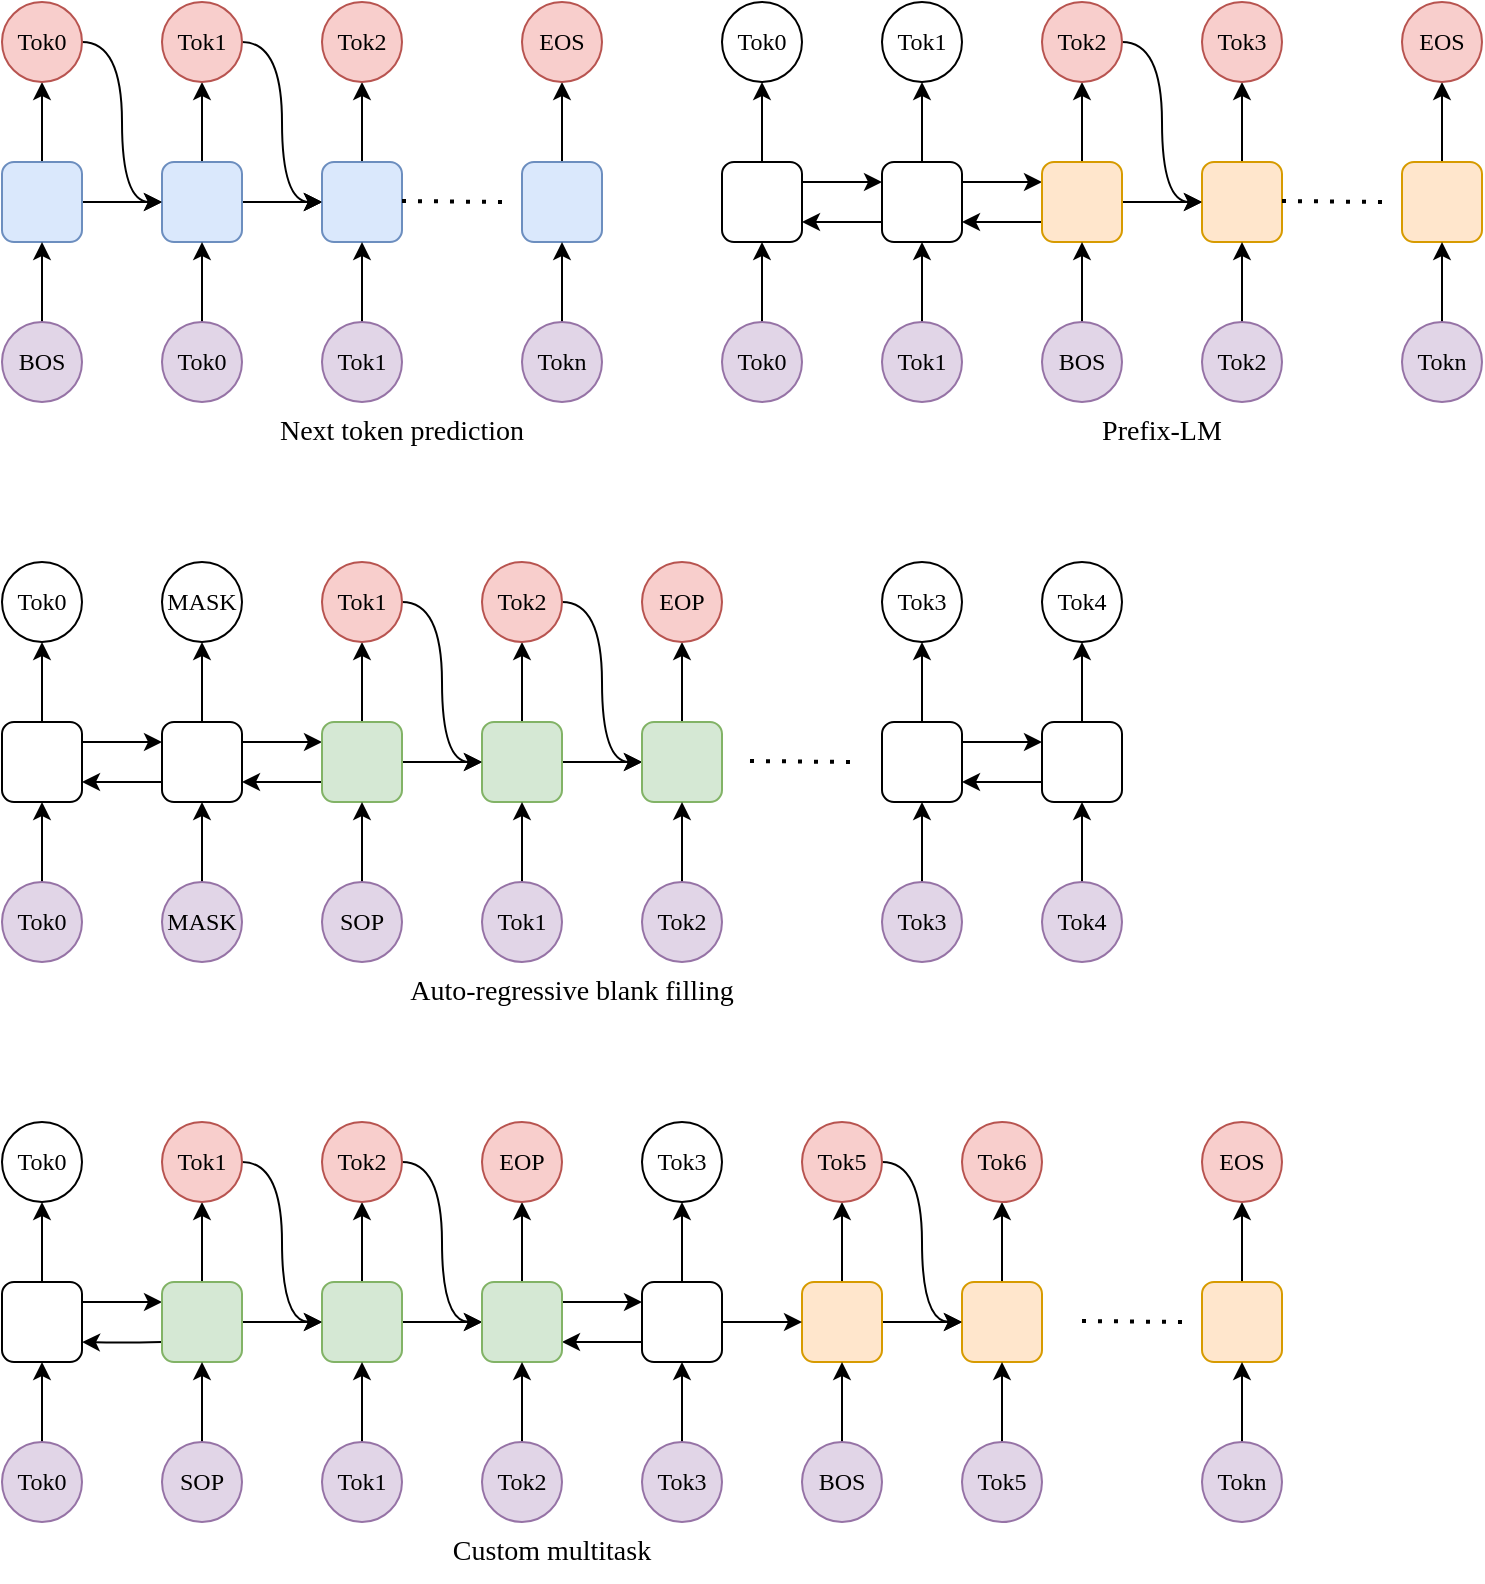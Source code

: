 <mxfile version="21.6.6" type="github">
  <diagram name="第 1 页" id="FpagdW_Q9j-P5M2OHQ3g">
    <mxGraphModel dx="1562" dy="885" grid="1" gridSize="10" guides="1" tooltips="1" connect="1" arrows="1" fold="1" page="1" pageScale="1" pageWidth="827" pageHeight="805" math="0" shadow="0">
      <root>
        <mxCell id="0" />
        <mxCell id="1" parent="0" />
        <mxCell id="QXv2AWhjhRIxDeLdODB5-21" value="" style="edgeStyle=orthogonalEdgeStyle;rounded=0;orthogonalLoop=1;jettySize=auto;html=1;" edge="1" parent="1" source="QXv2AWhjhRIxDeLdODB5-1" target="QXv2AWhjhRIxDeLdODB5-12">
          <mxGeometry relative="1" as="geometry" />
        </mxCell>
        <mxCell id="QXv2AWhjhRIxDeLdODB5-31" value="" style="edgeStyle=orthogonalEdgeStyle;rounded=0;orthogonalLoop=1;jettySize=auto;html=1;" edge="1" parent="1" source="QXv2AWhjhRIxDeLdODB5-1" target="QXv2AWhjhRIxDeLdODB5-2">
          <mxGeometry relative="1" as="geometry" />
        </mxCell>
        <mxCell id="QXv2AWhjhRIxDeLdODB5-1" value="" style="rounded=1;whiteSpace=wrap;html=1;fillColor=#dae8fc;strokeColor=#6c8ebf;" vertex="1" parent="1">
          <mxGeometry x="40" y="80" width="40" height="40" as="geometry" />
        </mxCell>
        <mxCell id="QXv2AWhjhRIxDeLdODB5-22" value="" style="edgeStyle=orthogonalEdgeStyle;rounded=0;orthogonalLoop=1;jettySize=auto;html=1;" edge="1" parent="1" source="QXv2AWhjhRIxDeLdODB5-2" target="QXv2AWhjhRIxDeLdODB5-13">
          <mxGeometry relative="1" as="geometry" />
        </mxCell>
        <mxCell id="QXv2AWhjhRIxDeLdODB5-32" value="" style="edgeStyle=orthogonalEdgeStyle;rounded=0;orthogonalLoop=1;jettySize=auto;html=1;" edge="1" parent="1" source="QXv2AWhjhRIxDeLdODB5-2" target="QXv2AWhjhRIxDeLdODB5-3">
          <mxGeometry relative="1" as="geometry" />
        </mxCell>
        <mxCell id="QXv2AWhjhRIxDeLdODB5-45" value="" style="edgeStyle=orthogonalEdgeStyle;curved=1;rounded=0;orthogonalLoop=1;jettySize=auto;html=1;" edge="1" parent="1" source="QXv2AWhjhRIxDeLdODB5-2" target="QXv2AWhjhRIxDeLdODB5-3">
          <mxGeometry relative="1" as="geometry" />
        </mxCell>
        <mxCell id="QXv2AWhjhRIxDeLdODB5-2" value="" style="rounded=1;whiteSpace=wrap;html=1;fillColor=#dae8fc;strokeColor=#6c8ebf;" vertex="1" parent="1">
          <mxGeometry x="120" y="80" width="40" height="40" as="geometry" />
        </mxCell>
        <mxCell id="QXv2AWhjhRIxDeLdODB5-25" value="" style="edgeStyle=orthogonalEdgeStyle;rounded=0;orthogonalLoop=1;jettySize=auto;html=1;" edge="1" parent="1" source="QXv2AWhjhRIxDeLdODB5-3" target="QXv2AWhjhRIxDeLdODB5-14">
          <mxGeometry relative="1" as="geometry" />
        </mxCell>
        <mxCell id="QXv2AWhjhRIxDeLdODB5-3" value="" style="rounded=1;whiteSpace=wrap;html=1;fillColor=#dae8fc;strokeColor=#6c8ebf;" vertex="1" parent="1">
          <mxGeometry x="200" y="80" width="40" height="40" as="geometry" />
        </mxCell>
        <mxCell id="QXv2AWhjhRIxDeLdODB5-30" value="" style="edgeStyle=orthogonalEdgeStyle;rounded=0;orthogonalLoop=1;jettySize=auto;html=1;" edge="1" parent="1" source="QXv2AWhjhRIxDeLdODB5-5" target="QXv2AWhjhRIxDeLdODB5-16">
          <mxGeometry relative="1" as="geometry" />
        </mxCell>
        <mxCell id="QXv2AWhjhRIxDeLdODB5-5" value="" style="rounded=1;whiteSpace=wrap;html=1;fillColor=#dae8fc;strokeColor=#6c8ebf;" vertex="1" parent="1">
          <mxGeometry x="300" y="80" width="40" height="40" as="geometry" />
        </mxCell>
        <mxCell id="QXv2AWhjhRIxDeLdODB5-20" style="edgeStyle=orthogonalEdgeStyle;rounded=0;orthogonalLoop=1;jettySize=auto;html=1;exitX=0.5;exitY=0;exitDx=0;exitDy=0;entryX=0.5;entryY=1;entryDx=0;entryDy=0;" edge="1" parent="1" source="QXv2AWhjhRIxDeLdODB5-7" target="QXv2AWhjhRIxDeLdODB5-1">
          <mxGeometry relative="1" as="geometry" />
        </mxCell>
        <mxCell id="QXv2AWhjhRIxDeLdODB5-7" value="&lt;font face=&quot;Times New Roman&quot;&gt;BOS&lt;/font&gt;" style="ellipse;whiteSpace=wrap;html=1;aspect=fixed;fillColor=#e1d5e7;strokeColor=#9673a6;" vertex="1" parent="1">
          <mxGeometry x="40" y="160" width="40" height="40" as="geometry" />
        </mxCell>
        <mxCell id="QXv2AWhjhRIxDeLdODB5-23" value="" style="edgeStyle=orthogonalEdgeStyle;rounded=0;orthogonalLoop=1;jettySize=auto;html=1;" edge="1" parent="1" source="QXv2AWhjhRIxDeLdODB5-8" target="QXv2AWhjhRIxDeLdODB5-2">
          <mxGeometry relative="1" as="geometry" />
        </mxCell>
        <mxCell id="QXv2AWhjhRIxDeLdODB5-8" value="&lt;font face=&quot;Times New Roman&quot;&gt;Tok0&lt;/font&gt;" style="ellipse;whiteSpace=wrap;html=1;aspect=fixed;fillColor=#e1d5e7;strokeColor=#9673a6;" vertex="1" parent="1">
          <mxGeometry x="120" y="160" width="40" height="40" as="geometry" />
        </mxCell>
        <mxCell id="QXv2AWhjhRIxDeLdODB5-26" value="" style="edgeStyle=orthogonalEdgeStyle;rounded=0;orthogonalLoop=1;jettySize=auto;html=1;" edge="1" parent="1" source="QXv2AWhjhRIxDeLdODB5-9" target="QXv2AWhjhRIxDeLdODB5-3">
          <mxGeometry relative="1" as="geometry" />
        </mxCell>
        <mxCell id="QXv2AWhjhRIxDeLdODB5-9" value="&lt;font face=&quot;Times New Roman&quot;&gt;Tok1&lt;/font&gt;" style="ellipse;whiteSpace=wrap;html=1;aspect=fixed;fillColor=#e1d5e7;strokeColor=#9673a6;" vertex="1" parent="1">
          <mxGeometry x="200" y="160" width="40" height="40" as="geometry" />
        </mxCell>
        <mxCell id="QXv2AWhjhRIxDeLdODB5-29" value="" style="edgeStyle=orthogonalEdgeStyle;rounded=0;orthogonalLoop=1;jettySize=auto;html=1;" edge="1" parent="1" source="QXv2AWhjhRIxDeLdODB5-11" target="QXv2AWhjhRIxDeLdODB5-5">
          <mxGeometry relative="1" as="geometry" />
        </mxCell>
        <mxCell id="QXv2AWhjhRIxDeLdODB5-11" value="&lt;font face=&quot;Times New Roman&quot;&gt;Tokn&lt;/font&gt;" style="ellipse;whiteSpace=wrap;html=1;aspect=fixed;fillColor=#e1d5e7;strokeColor=#9673a6;" vertex="1" parent="1">
          <mxGeometry x="300" y="160" width="40" height="40" as="geometry" />
        </mxCell>
        <mxCell id="QXv2AWhjhRIxDeLdODB5-39" style="edgeStyle=orthogonalEdgeStyle;curved=1;rounded=0;orthogonalLoop=1;jettySize=auto;html=1;exitX=1;exitY=0.5;exitDx=0;exitDy=0;entryX=0;entryY=0.5;entryDx=0;entryDy=0;" edge="1" parent="1" source="QXv2AWhjhRIxDeLdODB5-12" target="QXv2AWhjhRIxDeLdODB5-2">
          <mxGeometry relative="1" as="geometry" />
        </mxCell>
        <mxCell id="QXv2AWhjhRIxDeLdODB5-12" value="&lt;font face=&quot;Times New Roman&quot;&gt;Tok0&lt;/font&gt;" style="ellipse;whiteSpace=wrap;html=1;aspect=fixed;fillColor=#f8cecc;strokeColor=#b85450;" vertex="1" parent="1">
          <mxGeometry x="40" width="40" height="40" as="geometry" />
        </mxCell>
        <mxCell id="QXv2AWhjhRIxDeLdODB5-41" style="edgeStyle=orthogonalEdgeStyle;curved=1;rounded=0;orthogonalLoop=1;jettySize=auto;html=1;exitX=1;exitY=0.5;exitDx=0;exitDy=0;entryX=0;entryY=0.5;entryDx=0;entryDy=0;" edge="1" parent="1" source="QXv2AWhjhRIxDeLdODB5-13" target="QXv2AWhjhRIxDeLdODB5-3">
          <mxGeometry relative="1" as="geometry" />
        </mxCell>
        <mxCell id="QXv2AWhjhRIxDeLdODB5-13" value="&lt;font face=&quot;Times New Roman&quot;&gt;Tok1&lt;/font&gt;" style="ellipse;whiteSpace=wrap;html=1;aspect=fixed;fillColor=#f8cecc;strokeColor=#b85450;" vertex="1" parent="1">
          <mxGeometry x="120" width="40" height="40" as="geometry" />
        </mxCell>
        <mxCell id="QXv2AWhjhRIxDeLdODB5-14" value="&lt;font face=&quot;Times New Roman&quot;&gt;Tok2&lt;/font&gt;" style="ellipse;whiteSpace=wrap;html=1;aspect=fixed;fillColor=#f8cecc;strokeColor=#b85450;" vertex="1" parent="1">
          <mxGeometry x="200" width="40" height="40" as="geometry" />
        </mxCell>
        <mxCell id="QXv2AWhjhRIxDeLdODB5-16" value="&lt;font face=&quot;Times New Roman&quot;&gt;EOS&lt;/font&gt;" style="ellipse;whiteSpace=wrap;html=1;aspect=fixed;fillColor=#f8cecc;strokeColor=#b85450;" vertex="1" parent="1">
          <mxGeometry x="300" width="40" height="40" as="geometry" />
        </mxCell>
        <mxCell id="QXv2AWhjhRIxDeLdODB5-19" value="" style="endArrow=none;dashed=1;html=1;dashPattern=1 3;strokeWidth=2;rounded=0;" edge="1" parent="1">
          <mxGeometry width="50" height="50" relative="1" as="geometry">
            <mxPoint x="240" y="99.5" as="sourcePoint" />
            <mxPoint x="290" y="100" as="targetPoint" />
          </mxGeometry>
        </mxCell>
        <mxCell id="QXv2AWhjhRIxDeLdODB5-44" value="&lt;font face=&quot;Times New Roman&quot; style=&quot;font-size: 14px;&quot;&gt;Next token prediction&lt;/font&gt;" style="text;html=1;strokeColor=none;fillColor=none;align=center;verticalAlign=middle;whiteSpace=wrap;rounded=0;" vertex="1" parent="1">
          <mxGeometry x="140" y="200" width="200" height="30" as="geometry" />
        </mxCell>
        <mxCell id="QXv2AWhjhRIxDeLdODB5-46" value="" style="edgeStyle=orthogonalEdgeStyle;rounded=0;orthogonalLoop=1;jettySize=auto;html=1;" edge="1" parent="1" source="QXv2AWhjhRIxDeLdODB5-48" target="QXv2AWhjhRIxDeLdODB5-71">
          <mxGeometry relative="1" as="geometry" />
        </mxCell>
        <mxCell id="QXv2AWhjhRIxDeLdODB5-79" style="edgeStyle=orthogonalEdgeStyle;curved=1;rounded=0;orthogonalLoop=1;jettySize=auto;html=1;exitX=1;exitY=0.25;exitDx=0;exitDy=0;entryX=0;entryY=0.25;entryDx=0;entryDy=0;" edge="1" parent="1" source="QXv2AWhjhRIxDeLdODB5-48" target="QXv2AWhjhRIxDeLdODB5-52">
          <mxGeometry relative="1" as="geometry" />
        </mxCell>
        <mxCell id="QXv2AWhjhRIxDeLdODB5-48" value="" style="rounded=1;whiteSpace=wrap;html=1;" vertex="1" parent="1">
          <mxGeometry x="400" y="80" width="40" height="40" as="geometry" />
        </mxCell>
        <mxCell id="QXv2AWhjhRIxDeLdODB5-49" value="" style="edgeStyle=orthogonalEdgeStyle;rounded=0;orthogonalLoop=1;jettySize=auto;html=1;" edge="1" parent="1" source="QXv2AWhjhRIxDeLdODB5-52" target="QXv2AWhjhRIxDeLdODB5-73">
          <mxGeometry relative="1" as="geometry" />
        </mxCell>
        <mxCell id="QXv2AWhjhRIxDeLdODB5-80" style="edgeStyle=orthogonalEdgeStyle;curved=1;rounded=0;orthogonalLoop=1;jettySize=auto;html=1;exitX=0;exitY=0.75;exitDx=0;exitDy=0;entryX=1;entryY=0.75;entryDx=0;entryDy=0;" edge="1" parent="1" source="QXv2AWhjhRIxDeLdODB5-52" target="QXv2AWhjhRIxDeLdODB5-48">
          <mxGeometry relative="1" as="geometry" />
        </mxCell>
        <mxCell id="QXv2AWhjhRIxDeLdODB5-81" style="edgeStyle=orthogonalEdgeStyle;curved=1;rounded=0;orthogonalLoop=1;jettySize=auto;html=1;exitX=1;exitY=0.25;exitDx=0;exitDy=0;entryX=0;entryY=0.25;entryDx=0;entryDy=0;" edge="1" parent="1" source="QXv2AWhjhRIxDeLdODB5-52" target="QXv2AWhjhRIxDeLdODB5-55">
          <mxGeometry relative="1" as="geometry" />
        </mxCell>
        <mxCell id="QXv2AWhjhRIxDeLdODB5-52" value="" style="rounded=1;whiteSpace=wrap;html=1;" vertex="1" parent="1">
          <mxGeometry x="480" y="80" width="40" height="40" as="geometry" />
        </mxCell>
        <mxCell id="QXv2AWhjhRIxDeLdODB5-53" value="" style="edgeStyle=orthogonalEdgeStyle;rounded=0;orthogonalLoop=1;jettySize=auto;html=1;" edge="1" parent="1" source="QXv2AWhjhRIxDeLdODB5-55" target="QXv2AWhjhRIxDeLdODB5-75">
          <mxGeometry relative="1" as="geometry" />
        </mxCell>
        <mxCell id="QXv2AWhjhRIxDeLdODB5-54" value="" style="edgeStyle=orthogonalEdgeStyle;rounded=0;orthogonalLoop=1;jettySize=auto;html=1;" edge="1" parent="1" source="QXv2AWhjhRIxDeLdODB5-55" target="QXv2AWhjhRIxDeLdODB5-57">
          <mxGeometry relative="1" as="geometry" />
        </mxCell>
        <mxCell id="QXv2AWhjhRIxDeLdODB5-82" style="edgeStyle=orthogonalEdgeStyle;curved=1;rounded=0;orthogonalLoop=1;jettySize=auto;html=1;exitX=0;exitY=0.75;exitDx=0;exitDy=0;entryX=1;entryY=0.75;entryDx=0;entryDy=0;" edge="1" parent="1" source="QXv2AWhjhRIxDeLdODB5-55" target="QXv2AWhjhRIxDeLdODB5-52">
          <mxGeometry relative="1" as="geometry" />
        </mxCell>
        <mxCell id="QXv2AWhjhRIxDeLdODB5-55" value="" style="rounded=1;whiteSpace=wrap;html=1;fillColor=#ffe6cc;strokeColor=#d79b00;" vertex="1" parent="1">
          <mxGeometry x="560" y="80" width="40" height="40" as="geometry" />
        </mxCell>
        <mxCell id="QXv2AWhjhRIxDeLdODB5-56" value="" style="edgeStyle=orthogonalEdgeStyle;rounded=0;orthogonalLoop=1;jettySize=auto;html=1;" edge="1" parent="1" source="QXv2AWhjhRIxDeLdODB5-57" target="QXv2AWhjhRIxDeLdODB5-76">
          <mxGeometry relative="1" as="geometry" />
        </mxCell>
        <mxCell id="QXv2AWhjhRIxDeLdODB5-57" value="" style="rounded=1;whiteSpace=wrap;html=1;fillColor=#ffe6cc;strokeColor=#d79b00;" vertex="1" parent="1">
          <mxGeometry x="640" y="80" width="40" height="40" as="geometry" />
        </mxCell>
        <mxCell id="QXv2AWhjhRIxDeLdODB5-58" value="" style="edgeStyle=orthogonalEdgeStyle;rounded=0;orthogonalLoop=1;jettySize=auto;html=1;" edge="1" parent="1" source="QXv2AWhjhRIxDeLdODB5-59" target="QXv2AWhjhRIxDeLdODB5-77">
          <mxGeometry relative="1" as="geometry" />
        </mxCell>
        <mxCell id="QXv2AWhjhRIxDeLdODB5-59" value="" style="rounded=1;whiteSpace=wrap;html=1;fillColor=#ffe6cc;strokeColor=#d79b00;" vertex="1" parent="1">
          <mxGeometry x="740" y="80" width="40" height="40" as="geometry" />
        </mxCell>
        <mxCell id="QXv2AWhjhRIxDeLdODB5-60" style="edgeStyle=orthogonalEdgeStyle;rounded=0;orthogonalLoop=1;jettySize=auto;html=1;exitX=0.5;exitY=0;exitDx=0;exitDy=0;entryX=0.5;entryY=1;entryDx=0;entryDy=0;" edge="1" parent="1" source="QXv2AWhjhRIxDeLdODB5-61" target="QXv2AWhjhRIxDeLdODB5-48">
          <mxGeometry relative="1" as="geometry" />
        </mxCell>
        <mxCell id="QXv2AWhjhRIxDeLdODB5-61" value="&lt;font face=&quot;Times New Roman&quot;&gt;Tok0&lt;/font&gt;" style="ellipse;whiteSpace=wrap;html=1;aspect=fixed;fillColor=#e1d5e7;strokeColor=#9673a6;" vertex="1" parent="1">
          <mxGeometry x="400" y="160" width="40" height="40" as="geometry" />
        </mxCell>
        <mxCell id="QXv2AWhjhRIxDeLdODB5-62" value="" style="edgeStyle=orthogonalEdgeStyle;rounded=0;orthogonalLoop=1;jettySize=auto;html=1;" edge="1" parent="1" source="QXv2AWhjhRIxDeLdODB5-63" target="QXv2AWhjhRIxDeLdODB5-52">
          <mxGeometry relative="1" as="geometry" />
        </mxCell>
        <mxCell id="QXv2AWhjhRIxDeLdODB5-63" value="&lt;font face=&quot;Times New Roman&quot;&gt;Tok1&lt;/font&gt;" style="ellipse;whiteSpace=wrap;html=1;aspect=fixed;fillColor=#e1d5e7;strokeColor=#9673a6;" vertex="1" parent="1">
          <mxGeometry x="480" y="160" width="40" height="40" as="geometry" />
        </mxCell>
        <mxCell id="QXv2AWhjhRIxDeLdODB5-64" value="" style="edgeStyle=orthogonalEdgeStyle;rounded=0;orthogonalLoop=1;jettySize=auto;html=1;" edge="1" parent="1" source="QXv2AWhjhRIxDeLdODB5-65" target="QXv2AWhjhRIxDeLdODB5-55">
          <mxGeometry relative="1" as="geometry" />
        </mxCell>
        <mxCell id="QXv2AWhjhRIxDeLdODB5-65" value="&lt;font face=&quot;Times New Roman&quot;&gt;BOS&lt;/font&gt;" style="ellipse;whiteSpace=wrap;html=1;aspect=fixed;fillColor=#e1d5e7;strokeColor=#9673a6;" vertex="1" parent="1">
          <mxGeometry x="560" y="160" width="40" height="40" as="geometry" />
        </mxCell>
        <mxCell id="QXv2AWhjhRIxDeLdODB5-66" value="" style="edgeStyle=orthogonalEdgeStyle;rounded=0;orthogonalLoop=1;jettySize=auto;html=1;" edge="1" parent="1" source="QXv2AWhjhRIxDeLdODB5-67" target="QXv2AWhjhRIxDeLdODB5-57">
          <mxGeometry relative="1" as="geometry" />
        </mxCell>
        <mxCell id="QXv2AWhjhRIxDeLdODB5-67" value="&lt;font face=&quot;Times New Roman&quot;&gt;Tok2&lt;/font&gt;" style="ellipse;whiteSpace=wrap;html=1;aspect=fixed;fillColor=#e1d5e7;strokeColor=#9673a6;" vertex="1" parent="1">
          <mxGeometry x="640" y="160" width="40" height="40" as="geometry" />
        </mxCell>
        <mxCell id="QXv2AWhjhRIxDeLdODB5-68" value="" style="edgeStyle=orthogonalEdgeStyle;rounded=0;orthogonalLoop=1;jettySize=auto;html=1;" edge="1" parent="1" source="QXv2AWhjhRIxDeLdODB5-69" target="QXv2AWhjhRIxDeLdODB5-59">
          <mxGeometry relative="1" as="geometry" />
        </mxCell>
        <mxCell id="QXv2AWhjhRIxDeLdODB5-69" value="&lt;font face=&quot;Times New Roman&quot;&gt;Tokn&lt;/font&gt;" style="ellipse;whiteSpace=wrap;html=1;aspect=fixed;fillColor=#e1d5e7;strokeColor=#9673a6;" vertex="1" parent="1">
          <mxGeometry x="740" y="160" width="40" height="40" as="geometry" />
        </mxCell>
        <mxCell id="QXv2AWhjhRIxDeLdODB5-71" value="&lt;font face=&quot;Times New Roman&quot;&gt;Tok0&lt;/font&gt;" style="ellipse;whiteSpace=wrap;html=1;aspect=fixed;" vertex="1" parent="1">
          <mxGeometry x="400" width="40" height="40" as="geometry" />
        </mxCell>
        <mxCell id="QXv2AWhjhRIxDeLdODB5-73" value="&lt;font face=&quot;Times New Roman&quot;&gt;Tok1&lt;/font&gt;" style="ellipse;whiteSpace=wrap;html=1;aspect=fixed;" vertex="1" parent="1">
          <mxGeometry x="480" width="40" height="40" as="geometry" />
        </mxCell>
        <mxCell id="QXv2AWhjhRIxDeLdODB5-74" style="edgeStyle=orthogonalEdgeStyle;curved=1;rounded=0;orthogonalLoop=1;jettySize=auto;html=1;exitX=1;exitY=0.5;exitDx=0;exitDy=0;entryX=0;entryY=0.5;entryDx=0;entryDy=0;" edge="1" parent="1" source="QXv2AWhjhRIxDeLdODB5-75" target="QXv2AWhjhRIxDeLdODB5-57">
          <mxGeometry relative="1" as="geometry" />
        </mxCell>
        <mxCell id="QXv2AWhjhRIxDeLdODB5-75" value="&lt;font face=&quot;Times New Roman&quot;&gt;Tok2&lt;/font&gt;" style="ellipse;whiteSpace=wrap;html=1;aspect=fixed;fillColor=#f8cecc;strokeColor=#b85450;" vertex="1" parent="1">
          <mxGeometry x="560" width="40" height="40" as="geometry" />
        </mxCell>
        <mxCell id="QXv2AWhjhRIxDeLdODB5-76" value="&lt;font face=&quot;Times New Roman&quot;&gt;Tok3&lt;/font&gt;" style="ellipse;whiteSpace=wrap;html=1;aspect=fixed;fillColor=#f8cecc;strokeColor=#b85450;" vertex="1" parent="1">
          <mxGeometry x="640" width="40" height="40" as="geometry" />
        </mxCell>
        <mxCell id="QXv2AWhjhRIxDeLdODB5-77" value="&lt;font face=&quot;Times New Roman&quot;&gt;EOS&lt;/font&gt;" style="ellipse;whiteSpace=wrap;html=1;aspect=fixed;fillColor=#f8cecc;strokeColor=#b85450;" vertex="1" parent="1">
          <mxGeometry x="740" width="40" height="40" as="geometry" />
        </mxCell>
        <mxCell id="QXv2AWhjhRIxDeLdODB5-78" value="" style="endArrow=none;dashed=1;html=1;dashPattern=1 3;strokeWidth=2;rounded=0;" edge="1" parent="1">
          <mxGeometry width="50" height="50" relative="1" as="geometry">
            <mxPoint x="680" y="99.5" as="sourcePoint" />
            <mxPoint x="730" y="100" as="targetPoint" />
          </mxGeometry>
        </mxCell>
        <mxCell id="QXv2AWhjhRIxDeLdODB5-83" value="&lt;font face=&quot;Times New Roman&quot;&gt;&lt;span style=&quot;font-size: 14px;&quot;&gt;Prefix-LM&lt;/span&gt;&lt;/font&gt;" style="text;html=1;strokeColor=none;fillColor=none;align=center;verticalAlign=middle;whiteSpace=wrap;rounded=0;" vertex="1" parent="1">
          <mxGeometry x="560" y="200" width="120" height="30" as="geometry" />
        </mxCell>
        <mxCell id="QXv2AWhjhRIxDeLdODB5-84" value="" style="edgeStyle=orthogonalEdgeStyle;rounded=0;orthogonalLoop=1;jettySize=auto;html=1;" edge="1" parent="1" source="QXv2AWhjhRIxDeLdODB5-86" target="QXv2AWhjhRIxDeLdODB5-109">
          <mxGeometry relative="1" as="geometry" />
        </mxCell>
        <mxCell id="QXv2AWhjhRIxDeLdODB5-85" style="edgeStyle=orthogonalEdgeStyle;curved=1;rounded=0;orthogonalLoop=1;jettySize=auto;html=1;exitX=1;exitY=0.25;exitDx=0;exitDy=0;entryX=0;entryY=0.25;entryDx=0;entryDy=0;" edge="1" parent="1" source="QXv2AWhjhRIxDeLdODB5-86" target="QXv2AWhjhRIxDeLdODB5-90">
          <mxGeometry relative="1" as="geometry" />
        </mxCell>
        <mxCell id="QXv2AWhjhRIxDeLdODB5-86" value="" style="rounded=1;whiteSpace=wrap;html=1;" vertex="1" parent="1">
          <mxGeometry x="40" y="360" width="40" height="40" as="geometry" />
        </mxCell>
        <mxCell id="QXv2AWhjhRIxDeLdODB5-87" value="" style="edgeStyle=orthogonalEdgeStyle;rounded=0;orthogonalLoop=1;jettySize=auto;html=1;" edge="1" parent="1" source="QXv2AWhjhRIxDeLdODB5-90" target="QXv2AWhjhRIxDeLdODB5-110">
          <mxGeometry relative="1" as="geometry" />
        </mxCell>
        <mxCell id="QXv2AWhjhRIxDeLdODB5-88" style="edgeStyle=orthogonalEdgeStyle;curved=1;rounded=0;orthogonalLoop=1;jettySize=auto;html=1;exitX=0;exitY=0.75;exitDx=0;exitDy=0;entryX=1;entryY=0.75;entryDx=0;entryDy=0;" edge="1" parent="1" source="QXv2AWhjhRIxDeLdODB5-90" target="QXv2AWhjhRIxDeLdODB5-86">
          <mxGeometry relative="1" as="geometry" />
        </mxCell>
        <mxCell id="QXv2AWhjhRIxDeLdODB5-273" style="edgeStyle=orthogonalEdgeStyle;curved=1;rounded=0;orthogonalLoop=1;jettySize=auto;html=1;exitX=1;exitY=0.25;exitDx=0;exitDy=0;entryX=0;entryY=0.25;entryDx=0;entryDy=0;" edge="1" parent="1" source="QXv2AWhjhRIxDeLdODB5-90" target="QXv2AWhjhRIxDeLdODB5-160">
          <mxGeometry relative="1" as="geometry" />
        </mxCell>
        <mxCell id="QXv2AWhjhRIxDeLdODB5-90" value="" style="rounded=1;whiteSpace=wrap;html=1;" vertex="1" parent="1">
          <mxGeometry x="120" y="360" width="40" height="40" as="geometry" />
        </mxCell>
        <mxCell id="QXv2AWhjhRIxDeLdODB5-91" value="" style="edgeStyle=orthogonalEdgeStyle;rounded=0;orthogonalLoop=1;jettySize=auto;html=1;" edge="1" parent="1" source="QXv2AWhjhRIxDeLdODB5-94" target="QXv2AWhjhRIxDeLdODB5-112">
          <mxGeometry relative="1" as="geometry" />
        </mxCell>
        <mxCell id="QXv2AWhjhRIxDeLdODB5-276" style="edgeStyle=none;rounded=0;orthogonalLoop=1;jettySize=auto;html=1;exitX=1;exitY=0.25;exitDx=0;exitDy=0;entryX=0;entryY=0.25;entryDx=0;entryDy=0;" edge="1" parent="1" source="QXv2AWhjhRIxDeLdODB5-94" target="QXv2AWhjhRIxDeLdODB5-96">
          <mxGeometry relative="1" as="geometry" />
        </mxCell>
        <mxCell id="QXv2AWhjhRIxDeLdODB5-94" value="" style="rounded=1;whiteSpace=wrap;html=1;" vertex="1" parent="1">
          <mxGeometry x="480" y="360" width="40" height="40" as="geometry" />
        </mxCell>
        <mxCell id="QXv2AWhjhRIxDeLdODB5-95" value="" style="edgeStyle=orthogonalEdgeStyle;rounded=0;orthogonalLoop=1;jettySize=auto;html=1;" edge="1" parent="1" source="QXv2AWhjhRIxDeLdODB5-96" target="QXv2AWhjhRIxDeLdODB5-113">
          <mxGeometry relative="1" as="geometry" />
        </mxCell>
        <mxCell id="QXv2AWhjhRIxDeLdODB5-277" style="edgeStyle=none;rounded=0;orthogonalLoop=1;jettySize=auto;html=1;exitX=0;exitY=0.75;exitDx=0;exitDy=0;entryX=1;entryY=0.75;entryDx=0;entryDy=0;" edge="1" parent="1" source="QXv2AWhjhRIxDeLdODB5-96" target="QXv2AWhjhRIxDeLdODB5-94">
          <mxGeometry relative="1" as="geometry" />
        </mxCell>
        <mxCell id="QXv2AWhjhRIxDeLdODB5-96" value="" style="rounded=1;whiteSpace=wrap;html=1;" vertex="1" parent="1">
          <mxGeometry x="560" y="360" width="40" height="40" as="geometry" />
        </mxCell>
        <mxCell id="QXv2AWhjhRIxDeLdODB5-99" style="edgeStyle=orthogonalEdgeStyle;rounded=0;orthogonalLoop=1;jettySize=auto;html=1;exitX=0.5;exitY=0;exitDx=0;exitDy=0;entryX=0.5;entryY=1;entryDx=0;entryDy=0;" edge="1" parent="1" source="QXv2AWhjhRIxDeLdODB5-100" target="QXv2AWhjhRIxDeLdODB5-86">
          <mxGeometry relative="1" as="geometry" />
        </mxCell>
        <mxCell id="QXv2AWhjhRIxDeLdODB5-100" value="&lt;font face=&quot;Times New Roman&quot;&gt;Tok0&lt;/font&gt;" style="ellipse;whiteSpace=wrap;html=1;aspect=fixed;fillColor=#e1d5e7;strokeColor=#9673a6;" vertex="1" parent="1">
          <mxGeometry x="40" y="440" width="40" height="40" as="geometry" />
        </mxCell>
        <mxCell id="QXv2AWhjhRIxDeLdODB5-101" value="" style="edgeStyle=orthogonalEdgeStyle;rounded=0;orthogonalLoop=1;jettySize=auto;html=1;" edge="1" parent="1" source="QXv2AWhjhRIxDeLdODB5-102" target="QXv2AWhjhRIxDeLdODB5-90">
          <mxGeometry relative="1" as="geometry" />
        </mxCell>
        <mxCell id="QXv2AWhjhRIxDeLdODB5-102" value="&lt;font face=&quot;Times New Roman&quot;&gt;MASK&lt;/font&gt;" style="ellipse;whiteSpace=wrap;html=1;aspect=fixed;fillColor=#e1d5e7;strokeColor=#9673a6;" vertex="1" parent="1">
          <mxGeometry x="120" y="440" width="40" height="40" as="geometry" />
        </mxCell>
        <mxCell id="QXv2AWhjhRIxDeLdODB5-103" value="" style="edgeStyle=orthogonalEdgeStyle;rounded=0;orthogonalLoop=1;jettySize=auto;html=1;" edge="1" parent="1" source="QXv2AWhjhRIxDeLdODB5-104" target="QXv2AWhjhRIxDeLdODB5-94">
          <mxGeometry relative="1" as="geometry" />
        </mxCell>
        <mxCell id="QXv2AWhjhRIxDeLdODB5-104" value="&lt;font face=&quot;Times New Roman&quot;&gt;Tok3&lt;/font&gt;" style="ellipse;whiteSpace=wrap;html=1;aspect=fixed;fillColor=#e1d5e7;strokeColor=#9673a6;" vertex="1" parent="1">
          <mxGeometry x="480" y="440" width="40" height="40" as="geometry" />
        </mxCell>
        <mxCell id="QXv2AWhjhRIxDeLdODB5-105" value="" style="edgeStyle=orthogonalEdgeStyle;rounded=0;orthogonalLoop=1;jettySize=auto;html=1;" edge="1" parent="1" source="QXv2AWhjhRIxDeLdODB5-106" target="QXv2AWhjhRIxDeLdODB5-96">
          <mxGeometry relative="1" as="geometry" />
        </mxCell>
        <mxCell id="QXv2AWhjhRIxDeLdODB5-106" value="&lt;font face=&quot;Times New Roman&quot;&gt;Tok4&lt;/font&gt;" style="ellipse;whiteSpace=wrap;html=1;aspect=fixed;fillColor=#e1d5e7;strokeColor=#9673a6;" vertex="1" parent="1">
          <mxGeometry x="560" y="440" width="40" height="40" as="geometry" />
        </mxCell>
        <mxCell id="QXv2AWhjhRIxDeLdODB5-109" value="&lt;font face=&quot;Times New Roman&quot;&gt;Tok0&lt;/font&gt;" style="ellipse;whiteSpace=wrap;html=1;aspect=fixed;" vertex="1" parent="1">
          <mxGeometry x="40" y="280" width="40" height="40" as="geometry" />
        </mxCell>
        <mxCell id="QXv2AWhjhRIxDeLdODB5-110" value="&lt;font face=&quot;Times New Roman&quot;&gt;MASK&lt;/font&gt;" style="ellipse;whiteSpace=wrap;html=1;aspect=fixed;" vertex="1" parent="1">
          <mxGeometry x="120" y="280" width="40" height="40" as="geometry" />
        </mxCell>
        <mxCell id="QXv2AWhjhRIxDeLdODB5-112" value="&lt;font face=&quot;Times New Roman&quot;&gt;Tok3&lt;/font&gt;" style="ellipse;whiteSpace=wrap;html=1;aspect=fixed;" vertex="1" parent="1">
          <mxGeometry x="480" y="280" width="40" height="40" as="geometry" />
        </mxCell>
        <mxCell id="QXv2AWhjhRIxDeLdODB5-113" value="&lt;font face=&quot;Times New Roman&quot;&gt;Tok4&lt;/font&gt;" style="ellipse;whiteSpace=wrap;html=1;aspect=fixed;" vertex="1" parent="1">
          <mxGeometry x="560" y="280" width="40" height="40" as="geometry" />
        </mxCell>
        <mxCell id="QXv2AWhjhRIxDeLdODB5-116" value="&lt;font face=&quot;Times New Roman&quot;&gt;&lt;span style=&quot;font-size: 14px;&quot;&gt;Auto-regressive blank filling&lt;/span&gt;&lt;/font&gt;" style="text;html=1;strokeColor=none;fillColor=none;align=center;verticalAlign=middle;whiteSpace=wrap;rounded=0;" vertex="1" parent="1">
          <mxGeometry x="240" y="480" width="170" height="30" as="geometry" />
        </mxCell>
        <mxCell id="QXv2AWhjhRIxDeLdODB5-158" value="" style="edgeStyle=orthogonalEdgeStyle;rounded=0;orthogonalLoop=1;jettySize=auto;html=1;" edge="1" parent="1" source="QXv2AWhjhRIxDeLdODB5-160" target="QXv2AWhjhRIxDeLdODB5-172">
          <mxGeometry relative="1" as="geometry" />
        </mxCell>
        <mxCell id="QXv2AWhjhRIxDeLdODB5-159" value="" style="edgeStyle=orthogonalEdgeStyle;rounded=0;orthogonalLoop=1;jettySize=auto;html=1;" edge="1" parent="1" source="QXv2AWhjhRIxDeLdODB5-160" target="QXv2AWhjhRIxDeLdODB5-162">
          <mxGeometry relative="1" as="geometry" />
        </mxCell>
        <mxCell id="QXv2AWhjhRIxDeLdODB5-274" style="edgeStyle=orthogonalEdgeStyle;curved=1;rounded=0;orthogonalLoop=1;jettySize=auto;html=1;exitX=0;exitY=0.75;exitDx=0;exitDy=0;entryX=1;entryY=0.75;entryDx=0;entryDy=0;" edge="1" parent="1" source="QXv2AWhjhRIxDeLdODB5-160" target="QXv2AWhjhRIxDeLdODB5-90">
          <mxGeometry relative="1" as="geometry" />
        </mxCell>
        <mxCell id="QXv2AWhjhRIxDeLdODB5-160" value="" style="rounded=1;whiteSpace=wrap;html=1;fillColor=#d5e8d4;strokeColor=#82b366;" vertex="1" parent="1">
          <mxGeometry x="200" y="360" width="40" height="40" as="geometry" />
        </mxCell>
        <mxCell id="QXv2AWhjhRIxDeLdODB5-161" value="" style="edgeStyle=orthogonalEdgeStyle;rounded=0;orthogonalLoop=1;jettySize=auto;html=1;" edge="1" parent="1" source="QXv2AWhjhRIxDeLdODB5-162" target="QXv2AWhjhRIxDeLdODB5-173">
          <mxGeometry relative="1" as="geometry" />
        </mxCell>
        <mxCell id="QXv2AWhjhRIxDeLdODB5-196" style="edgeStyle=orthogonalEdgeStyle;curved=1;rounded=0;orthogonalLoop=1;jettySize=auto;html=1;" edge="1" parent="1" source="QXv2AWhjhRIxDeLdODB5-162" target="QXv2AWhjhRIxDeLdODB5-192">
          <mxGeometry relative="1" as="geometry">
            <mxPoint x="340" y="380" as="targetPoint" />
          </mxGeometry>
        </mxCell>
        <mxCell id="QXv2AWhjhRIxDeLdODB5-162" value="" style="rounded=1;whiteSpace=wrap;html=1;fillColor=#d5e8d4;strokeColor=#82b366;" vertex="1" parent="1">
          <mxGeometry x="280" y="360" width="40" height="40" as="geometry" />
        </mxCell>
        <mxCell id="QXv2AWhjhRIxDeLdODB5-165" value="" style="edgeStyle=orthogonalEdgeStyle;rounded=0;orthogonalLoop=1;jettySize=auto;html=1;" edge="1" parent="1" source="QXv2AWhjhRIxDeLdODB5-166" target="QXv2AWhjhRIxDeLdODB5-160">
          <mxGeometry relative="1" as="geometry" />
        </mxCell>
        <mxCell id="QXv2AWhjhRIxDeLdODB5-166" value="&lt;font face=&quot;Times New Roman&quot;&gt;SOP&lt;/font&gt;" style="ellipse;whiteSpace=wrap;html=1;aspect=fixed;fillColor=#e1d5e7;strokeColor=#9673a6;" vertex="1" parent="1">
          <mxGeometry x="200" y="440" width="40" height="40" as="geometry" />
        </mxCell>
        <mxCell id="QXv2AWhjhRIxDeLdODB5-167" value="" style="edgeStyle=orthogonalEdgeStyle;rounded=0;orthogonalLoop=1;jettySize=auto;html=1;" edge="1" parent="1" source="QXv2AWhjhRIxDeLdODB5-168" target="QXv2AWhjhRIxDeLdODB5-162">
          <mxGeometry relative="1" as="geometry" />
        </mxCell>
        <mxCell id="QXv2AWhjhRIxDeLdODB5-168" value="&lt;font face=&quot;Times New Roman&quot;&gt;Tok1&lt;/font&gt;" style="ellipse;whiteSpace=wrap;html=1;aspect=fixed;fillColor=#e1d5e7;strokeColor=#9673a6;" vertex="1" parent="1">
          <mxGeometry x="280" y="440" width="40" height="40" as="geometry" />
        </mxCell>
        <mxCell id="QXv2AWhjhRIxDeLdODB5-171" style="edgeStyle=orthogonalEdgeStyle;curved=1;rounded=0;orthogonalLoop=1;jettySize=auto;html=1;exitX=1;exitY=0.5;exitDx=0;exitDy=0;entryX=0;entryY=0.5;entryDx=0;entryDy=0;" edge="1" parent="1" source="QXv2AWhjhRIxDeLdODB5-172" target="QXv2AWhjhRIxDeLdODB5-162">
          <mxGeometry relative="1" as="geometry" />
        </mxCell>
        <mxCell id="QXv2AWhjhRIxDeLdODB5-172" value="&lt;font face=&quot;Times New Roman&quot;&gt;Tok1&lt;/font&gt;" style="ellipse;whiteSpace=wrap;html=1;aspect=fixed;fillColor=#f8cecc;strokeColor=#b85450;" vertex="1" parent="1">
          <mxGeometry x="200" y="280" width="40" height="40" as="geometry" />
        </mxCell>
        <mxCell id="QXv2AWhjhRIxDeLdODB5-197" style="edgeStyle=orthogonalEdgeStyle;curved=1;rounded=0;orthogonalLoop=1;jettySize=auto;html=1;exitX=1;exitY=0.5;exitDx=0;exitDy=0;entryX=0;entryY=0.5;entryDx=0;entryDy=0;" edge="1" parent="1" source="QXv2AWhjhRIxDeLdODB5-173" target="QXv2AWhjhRIxDeLdODB5-192">
          <mxGeometry relative="1" as="geometry" />
        </mxCell>
        <mxCell id="QXv2AWhjhRIxDeLdODB5-173" value="&lt;font face=&quot;Times New Roman&quot;&gt;Tok2&lt;/font&gt;" style="ellipse;whiteSpace=wrap;html=1;aspect=fixed;fillColor=#f8cecc;strokeColor=#b85450;" vertex="1" parent="1">
          <mxGeometry x="280" y="280" width="40" height="40" as="geometry" />
        </mxCell>
        <mxCell id="QXv2AWhjhRIxDeLdODB5-191" value="" style="edgeStyle=orthogonalEdgeStyle;rounded=0;orthogonalLoop=1;jettySize=auto;html=1;" edge="1" parent="1" source="QXv2AWhjhRIxDeLdODB5-192" target="QXv2AWhjhRIxDeLdODB5-195">
          <mxGeometry relative="1" as="geometry" />
        </mxCell>
        <mxCell id="QXv2AWhjhRIxDeLdODB5-192" value="" style="rounded=1;whiteSpace=wrap;html=1;fillColor=#d5e8d4;strokeColor=#82b366;" vertex="1" parent="1">
          <mxGeometry x="360" y="360" width="40" height="40" as="geometry" />
        </mxCell>
        <mxCell id="QXv2AWhjhRIxDeLdODB5-193" value="" style="edgeStyle=orthogonalEdgeStyle;rounded=0;orthogonalLoop=1;jettySize=auto;html=1;" edge="1" parent="1" source="QXv2AWhjhRIxDeLdODB5-194" target="QXv2AWhjhRIxDeLdODB5-192">
          <mxGeometry relative="1" as="geometry" />
        </mxCell>
        <mxCell id="QXv2AWhjhRIxDeLdODB5-194" value="&lt;font face=&quot;Times New Roman&quot;&gt;Tok2&lt;/font&gt;" style="ellipse;whiteSpace=wrap;html=1;aspect=fixed;fillColor=#e1d5e7;strokeColor=#9673a6;" vertex="1" parent="1">
          <mxGeometry x="360" y="440" width="40" height="40" as="geometry" />
        </mxCell>
        <mxCell id="QXv2AWhjhRIxDeLdODB5-195" value="&lt;font face=&quot;Times New Roman&quot;&gt;EOP&lt;/font&gt;" style="ellipse;whiteSpace=wrap;html=1;aspect=fixed;fillColor=#f8cecc;strokeColor=#b85450;" vertex="1" parent="1">
          <mxGeometry x="360" y="280" width="40" height="40" as="geometry" />
        </mxCell>
        <mxCell id="QXv2AWhjhRIxDeLdODB5-244" value="" style="edgeStyle=orthogonalEdgeStyle;rounded=0;orthogonalLoop=1;jettySize=auto;html=1;" edge="1" parent="1" source="QXv2AWhjhRIxDeLdODB5-246" target="QXv2AWhjhRIxDeLdODB5-258">
          <mxGeometry relative="1" as="geometry" />
        </mxCell>
        <mxCell id="QXv2AWhjhRIxDeLdODB5-245" value="" style="edgeStyle=orthogonalEdgeStyle;rounded=0;orthogonalLoop=1;jettySize=auto;html=1;" edge="1" parent="1" source="QXv2AWhjhRIxDeLdODB5-246" target="QXv2AWhjhRIxDeLdODB5-248">
          <mxGeometry relative="1" as="geometry" />
        </mxCell>
        <mxCell id="QXv2AWhjhRIxDeLdODB5-246" value="" style="rounded=1;whiteSpace=wrap;html=1;fillColor=#ffe6cc;strokeColor=#d79b00;" vertex="1" parent="1">
          <mxGeometry x="440" y="640" width="40" height="40" as="geometry" />
        </mxCell>
        <mxCell id="QXv2AWhjhRIxDeLdODB5-247" value="" style="edgeStyle=orthogonalEdgeStyle;rounded=0;orthogonalLoop=1;jettySize=auto;html=1;" edge="1" parent="1" source="QXv2AWhjhRIxDeLdODB5-248" target="QXv2AWhjhRIxDeLdODB5-259">
          <mxGeometry relative="1" as="geometry" />
        </mxCell>
        <mxCell id="QXv2AWhjhRIxDeLdODB5-248" value="" style="rounded=1;whiteSpace=wrap;html=1;fillColor=#ffe6cc;strokeColor=#d79b00;" vertex="1" parent="1">
          <mxGeometry x="520" y="640" width="40" height="40" as="geometry" />
        </mxCell>
        <mxCell id="QXv2AWhjhRIxDeLdODB5-249" value="" style="edgeStyle=orthogonalEdgeStyle;rounded=0;orthogonalLoop=1;jettySize=auto;html=1;" edge="1" parent="1" source="QXv2AWhjhRIxDeLdODB5-250" target="QXv2AWhjhRIxDeLdODB5-260">
          <mxGeometry relative="1" as="geometry" />
        </mxCell>
        <mxCell id="QXv2AWhjhRIxDeLdODB5-250" value="" style="rounded=1;whiteSpace=wrap;html=1;fillColor=#ffe6cc;strokeColor=#d79b00;" vertex="1" parent="1">
          <mxGeometry x="640" y="640" width="40" height="40" as="geometry" />
        </mxCell>
        <mxCell id="QXv2AWhjhRIxDeLdODB5-251" value="" style="edgeStyle=orthogonalEdgeStyle;rounded=0;orthogonalLoop=1;jettySize=auto;html=1;" edge="1" parent="1" source="QXv2AWhjhRIxDeLdODB5-252" target="QXv2AWhjhRIxDeLdODB5-246">
          <mxGeometry relative="1" as="geometry" />
        </mxCell>
        <mxCell id="QXv2AWhjhRIxDeLdODB5-252" value="&lt;font face=&quot;Times New Roman&quot;&gt;BOS&lt;/font&gt;" style="ellipse;whiteSpace=wrap;html=1;aspect=fixed;fillColor=#e1d5e7;strokeColor=#9673a6;" vertex="1" parent="1">
          <mxGeometry x="440" y="720" width="40" height="40" as="geometry" />
        </mxCell>
        <mxCell id="QXv2AWhjhRIxDeLdODB5-253" value="" style="edgeStyle=orthogonalEdgeStyle;rounded=0;orthogonalLoop=1;jettySize=auto;html=1;" edge="1" parent="1" source="QXv2AWhjhRIxDeLdODB5-254" target="QXv2AWhjhRIxDeLdODB5-248">
          <mxGeometry relative="1" as="geometry" />
        </mxCell>
        <mxCell id="QXv2AWhjhRIxDeLdODB5-254" value="&lt;font face=&quot;Times New Roman&quot;&gt;Tok5&lt;/font&gt;" style="ellipse;whiteSpace=wrap;html=1;aspect=fixed;fillColor=#e1d5e7;strokeColor=#9673a6;" vertex="1" parent="1">
          <mxGeometry x="520" y="720" width="40" height="40" as="geometry" />
        </mxCell>
        <mxCell id="QXv2AWhjhRIxDeLdODB5-255" value="" style="edgeStyle=orthogonalEdgeStyle;rounded=0;orthogonalLoop=1;jettySize=auto;html=1;" edge="1" parent="1" source="QXv2AWhjhRIxDeLdODB5-256" target="QXv2AWhjhRIxDeLdODB5-250">
          <mxGeometry relative="1" as="geometry" />
        </mxCell>
        <mxCell id="QXv2AWhjhRIxDeLdODB5-256" value="&lt;font face=&quot;Times New Roman&quot;&gt;Tokn&lt;/font&gt;" style="ellipse;whiteSpace=wrap;html=1;aspect=fixed;fillColor=#e1d5e7;strokeColor=#9673a6;" vertex="1" parent="1">
          <mxGeometry x="640" y="720" width="40" height="40" as="geometry" />
        </mxCell>
        <mxCell id="QXv2AWhjhRIxDeLdODB5-257" style="edgeStyle=orthogonalEdgeStyle;curved=1;rounded=0;orthogonalLoop=1;jettySize=auto;html=1;exitX=1;exitY=0.5;exitDx=0;exitDy=0;entryX=0;entryY=0.5;entryDx=0;entryDy=0;" edge="1" parent="1" source="QXv2AWhjhRIxDeLdODB5-258" target="QXv2AWhjhRIxDeLdODB5-248">
          <mxGeometry relative="1" as="geometry" />
        </mxCell>
        <mxCell id="QXv2AWhjhRIxDeLdODB5-258" value="&lt;font face=&quot;Times New Roman&quot;&gt;Tok5&lt;/font&gt;" style="ellipse;whiteSpace=wrap;html=1;aspect=fixed;fillColor=#f8cecc;strokeColor=#b85450;" vertex="1" parent="1">
          <mxGeometry x="440" y="560" width="40" height="40" as="geometry" />
        </mxCell>
        <mxCell id="QXv2AWhjhRIxDeLdODB5-259" value="&lt;font face=&quot;Times New Roman&quot;&gt;Tok6&lt;/font&gt;" style="ellipse;whiteSpace=wrap;html=1;aspect=fixed;fillColor=#f8cecc;strokeColor=#b85450;" vertex="1" parent="1">
          <mxGeometry x="520" y="560" width="40" height="40" as="geometry" />
        </mxCell>
        <mxCell id="QXv2AWhjhRIxDeLdODB5-260" value="&lt;font face=&quot;Times New Roman&quot;&gt;EOS&lt;/font&gt;" style="ellipse;whiteSpace=wrap;html=1;aspect=fixed;fillColor=#f8cecc;strokeColor=#b85450;" vertex="1" parent="1">
          <mxGeometry x="640" y="560" width="40" height="40" as="geometry" />
        </mxCell>
        <mxCell id="QXv2AWhjhRIxDeLdODB5-261" value="" style="endArrow=none;dashed=1;html=1;dashPattern=1 3;strokeWidth=2;rounded=0;" edge="1" parent="1">
          <mxGeometry width="50" height="50" relative="1" as="geometry">
            <mxPoint x="580" y="659.5" as="sourcePoint" />
            <mxPoint x="630" y="660" as="targetPoint" />
          </mxGeometry>
        </mxCell>
        <mxCell id="QXv2AWhjhRIxDeLdODB5-275" value="" style="endArrow=none;dashed=1;html=1;dashPattern=1 3;strokeWidth=2;rounded=0;" edge="1" parent="1">
          <mxGeometry width="50" height="50" relative="1" as="geometry">
            <mxPoint x="414" y="379.5" as="sourcePoint" />
            <mxPoint x="464" y="380" as="targetPoint" />
          </mxGeometry>
        </mxCell>
        <mxCell id="QXv2AWhjhRIxDeLdODB5-279" value="" style="edgeStyle=orthogonalEdgeStyle;rounded=0;orthogonalLoop=1;jettySize=auto;html=1;" edge="1" parent="1" source="QXv2AWhjhRIxDeLdODB5-281" target="QXv2AWhjhRIxDeLdODB5-300">
          <mxGeometry relative="1" as="geometry" />
        </mxCell>
        <mxCell id="QXv2AWhjhRIxDeLdODB5-280" style="edgeStyle=orthogonalEdgeStyle;curved=1;rounded=0;orthogonalLoop=1;jettySize=auto;html=1;exitX=1;exitY=0.25;exitDx=0;exitDy=0;entryX=0;entryY=0.25;entryDx=0;entryDy=0;" edge="1" parent="1" source="QXv2AWhjhRIxDeLdODB5-281">
          <mxGeometry relative="1" as="geometry">
            <mxPoint x="120" y="650" as="targetPoint" />
          </mxGeometry>
        </mxCell>
        <mxCell id="QXv2AWhjhRIxDeLdODB5-281" value="" style="rounded=1;whiteSpace=wrap;html=1;" vertex="1" parent="1">
          <mxGeometry x="40" y="640" width="40" height="40" as="geometry" />
        </mxCell>
        <mxCell id="QXv2AWhjhRIxDeLdODB5-283" style="edgeStyle=orthogonalEdgeStyle;curved=1;rounded=0;orthogonalLoop=1;jettySize=auto;html=1;exitX=0;exitY=0.75;exitDx=0;exitDy=0;entryX=1;entryY=0.75;entryDx=0;entryDy=0;" edge="1" parent="1" target="QXv2AWhjhRIxDeLdODB5-281">
          <mxGeometry relative="1" as="geometry">
            <mxPoint x="120" y="670" as="sourcePoint" />
          </mxGeometry>
        </mxCell>
        <mxCell id="QXv2AWhjhRIxDeLdODB5-286" value="" style="edgeStyle=orthogonalEdgeStyle;rounded=0;orthogonalLoop=1;jettySize=auto;html=1;" edge="1" parent="1" source="QXv2AWhjhRIxDeLdODB5-288" target="QXv2AWhjhRIxDeLdODB5-302">
          <mxGeometry relative="1" as="geometry" />
        </mxCell>
        <mxCell id="QXv2AWhjhRIxDeLdODB5-330" style="edgeStyle=none;rounded=0;orthogonalLoop=1;jettySize=auto;html=1;exitX=0;exitY=0.75;exitDx=0;exitDy=0;entryX=1;entryY=0.75;entryDx=0;entryDy=0;" edge="1" parent="1" source="QXv2AWhjhRIxDeLdODB5-288" target="QXv2AWhjhRIxDeLdODB5-321">
          <mxGeometry relative="1" as="geometry" />
        </mxCell>
        <mxCell id="QXv2AWhjhRIxDeLdODB5-331" value="" style="edgeStyle=none;rounded=0;orthogonalLoop=1;jettySize=auto;html=1;" edge="1" parent="1" source="QXv2AWhjhRIxDeLdODB5-288" target="QXv2AWhjhRIxDeLdODB5-246">
          <mxGeometry relative="1" as="geometry" />
        </mxCell>
        <mxCell id="QXv2AWhjhRIxDeLdODB5-288" value="" style="rounded=1;whiteSpace=wrap;html=1;" vertex="1" parent="1">
          <mxGeometry x="360" y="640" width="40" height="40" as="geometry" />
        </mxCell>
        <mxCell id="QXv2AWhjhRIxDeLdODB5-292" style="edgeStyle=orthogonalEdgeStyle;rounded=0;orthogonalLoop=1;jettySize=auto;html=1;exitX=0.5;exitY=0;exitDx=0;exitDy=0;entryX=0.5;entryY=1;entryDx=0;entryDy=0;" edge="1" parent="1" source="QXv2AWhjhRIxDeLdODB5-293" target="QXv2AWhjhRIxDeLdODB5-281">
          <mxGeometry relative="1" as="geometry" />
        </mxCell>
        <mxCell id="QXv2AWhjhRIxDeLdODB5-293" value="&lt;font face=&quot;Times New Roman&quot;&gt;Tok0&lt;/font&gt;" style="ellipse;whiteSpace=wrap;html=1;aspect=fixed;fillColor=#e1d5e7;strokeColor=#9673a6;" vertex="1" parent="1">
          <mxGeometry x="40" y="720" width="40" height="40" as="geometry" />
        </mxCell>
        <mxCell id="QXv2AWhjhRIxDeLdODB5-296" value="" style="edgeStyle=orthogonalEdgeStyle;rounded=0;orthogonalLoop=1;jettySize=auto;html=1;" edge="1" parent="1" source="QXv2AWhjhRIxDeLdODB5-297" target="QXv2AWhjhRIxDeLdODB5-288">
          <mxGeometry relative="1" as="geometry" />
        </mxCell>
        <mxCell id="QXv2AWhjhRIxDeLdODB5-297" value="&lt;font face=&quot;Times New Roman&quot;&gt;Tok3&lt;/font&gt;" style="ellipse;whiteSpace=wrap;html=1;aspect=fixed;fillColor=#e1d5e7;strokeColor=#9673a6;" vertex="1" parent="1">
          <mxGeometry x="360" y="720" width="40" height="40" as="geometry" />
        </mxCell>
        <mxCell id="QXv2AWhjhRIxDeLdODB5-300" value="&lt;font face=&quot;Times New Roman&quot;&gt;Tok0&lt;/font&gt;" style="ellipse;whiteSpace=wrap;html=1;aspect=fixed;" vertex="1" parent="1">
          <mxGeometry x="40" y="560" width="40" height="40" as="geometry" />
        </mxCell>
        <mxCell id="QXv2AWhjhRIxDeLdODB5-302" value="&lt;font face=&quot;Times New Roman&quot;&gt;Tok3&lt;/font&gt;" style="ellipse;whiteSpace=wrap;html=1;aspect=fixed;" vertex="1" parent="1">
          <mxGeometry x="360" y="560" width="40" height="40" as="geometry" />
        </mxCell>
        <mxCell id="QXv2AWhjhRIxDeLdODB5-304" value="&lt;font face=&quot;Times New Roman&quot;&gt;&lt;span style=&quot;font-size: 14px;&quot;&gt;Custom multitask&lt;/span&gt;&lt;/font&gt;" style="text;html=1;strokeColor=none;fillColor=none;align=center;verticalAlign=middle;whiteSpace=wrap;rounded=0;" vertex="1" parent="1">
          <mxGeometry x="230" y="760" width="170" height="30" as="geometry" />
        </mxCell>
        <mxCell id="QXv2AWhjhRIxDeLdODB5-305" value="" style="edgeStyle=orthogonalEdgeStyle;rounded=0;orthogonalLoop=1;jettySize=auto;html=1;" edge="1" parent="1" source="QXv2AWhjhRIxDeLdODB5-308" target="QXv2AWhjhRIxDeLdODB5-317">
          <mxGeometry relative="1" as="geometry" />
        </mxCell>
        <mxCell id="QXv2AWhjhRIxDeLdODB5-306" value="" style="edgeStyle=orthogonalEdgeStyle;rounded=0;orthogonalLoop=1;jettySize=auto;html=1;" edge="1" parent="1" source="QXv2AWhjhRIxDeLdODB5-308" target="QXv2AWhjhRIxDeLdODB5-311">
          <mxGeometry relative="1" as="geometry" />
        </mxCell>
        <mxCell id="QXv2AWhjhRIxDeLdODB5-308" value="" style="rounded=1;whiteSpace=wrap;html=1;fillColor=#d5e8d4;strokeColor=#82b366;" vertex="1" parent="1">
          <mxGeometry x="120" y="640" width="40" height="40" as="geometry" />
        </mxCell>
        <mxCell id="QXv2AWhjhRIxDeLdODB5-309" value="" style="edgeStyle=orthogonalEdgeStyle;rounded=0;orthogonalLoop=1;jettySize=auto;html=1;" edge="1" parent="1" source="QXv2AWhjhRIxDeLdODB5-311" target="QXv2AWhjhRIxDeLdODB5-319">
          <mxGeometry relative="1" as="geometry" />
        </mxCell>
        <mxCell id="QXv2AWhjhRIxDeLdODB5-310" style="edgeStyle=orthogonalEdgeStyle;curved=1;rounded=0;orthogonalLoop=1;jettySize=auto;html=1;" edge="1" parent="1" source="QXv2AWhjhRIxDeLdODB5-311" target="QXv2AWhjhRIxDeLdODB5-321">
          <mxGeometry relative="1" as="geometry">
            <mxPoint x="260" y="660" as="targetPoint" />
          </mxGeometry>
        </mxCell>
        <mxCell id="QXv2AWhjhRIxDeLdODB5-311" value="" style="rounded=1;whiteSpace=wrap;html=1;fillColor=#d5e8d4;strokeColor=#82b366;" vertex="1" parent="1">
          <mxGeometry x="200" y="640" width="40" height="40" as="geometry" />
        </mxCell>
        <mxCell id="QXv2AWhjhRIxDeLdODB5-312" value="" style="edgeStyle=orthogonalEdgeStyle;rounded=0;orthogonalLoop=1;jettySize=auto;html=1;" edge="1" parent="1" source="QXv2AWhjhRIxDeLdODB5-313" target="QXv2AWhjhRIxDeLdODB5-308">
          <mxGeometry relative="1" as="geometry" />
        </mxCell>
        <mxCell id="QXv2AWhjhRIxDeLdODB5-313" value="&lt;font face=&quot;Times New Roman&quot;&gt;SOP&lt;/font&gt;" style="ellipse;whiteSpace=wrap;html=1;aspect=fixed;fillColor=#e1d5e7;strokeColor=#9673a6;" vertex="1" parent="1">
          <mxGeometry x="120" y="720" width="40" height="40" as="geometry" />
        </mxCell>
        <mxCell id="QXv2AWhjhRIxDeLdODB5-314" value="" style="edgeStyle=orthogonalEdgeStyle;rounded=0;orthogonalLoop=1;jettySize=auto;html=1;" edge="1" parent="1" source="QXv2AWhjhRIxDeLdODB5-315" target="QXv2AWhjhRIxDeLdODB5-311">
          <mxGeometry relative="1" as="geometry" />
        </mxCell>
        <mxCell id="QXv2AWhjhRIxDeLdODB5-315" value="&lt;font face=&quot;Times New Roman&quot;&gt;Tok1&lt;/font&gt;" style="ellipse;whiteSpace=wrap;html=1;aspect=fixed;fillColor=#e1d5e7;strokeColor=#9673a6;" vertex="1" parent="1">
          <mxGeometry x="200" y="720" width="40" height="40" as="geometry" />
        </mxCell>
        <mxCell id="QXv2AWhjhRIxDeLdODB5-316" style="edgeStyle=orthogonalEdgeStyle;curved=1;rounded=0;orthogonalLoop=1;jettySize=auto;html=1;exitX=1;exitY=0.5;exitDx=0;exitDy=0;entryX=0;entryY=0.5;entryDx=0;entryDy=0;" edge="1" parent="1" source="QXv2AWhjhRIxDeLdODB5-317" target="QXv2AWhjhRIxDeLdODB5-311">
          <mxGeometry relative="1" as="geometry" />
        </mxCell>
        <mxCell id="QXv2AWhjhRIxDeLdODB5-317" value="&lt;font face=&quot;Times New Roman&quot;&gt;Tok1&lt;/font&gt;" style="ellipse;whiteSpace=wrap;html=1;aspect=fixed;fillColor=#f8cecc;strokeColor=#b85450;" vertex="1" parent="1">
          <mxGeometry x="120" y="560" width="40" height="40" as="geometry" />
        </mxCell>
        <mxCell id="QXv2AWhjhRIxDeLdODB5-318" style="edgeStyle=orthogonalEdgeStyle;curved=1;rounded=0;orthogonalLoop=1;jettySize=auto;html=1;exitX=1;exitY=0.5;exitDx=0;exitDy=0;entryX=0;entryY=0.5;entryDx=0;entryDy=0;" edge="1" parent="1" source="QXv2AWhjhRIxDeLdODB5-319" target="QXv2AWhjhRIxDeLdODB5-321">
          <mxGeometry relative="1" as="geometry" />
        </mxCell>
        <mxCell id="QXv2AWhjhRIxDeLdODB5-319" value="&lt;font face=&quot;Times New Roman&quot;&gt;Tok2&lt;/font&gt;" style="ellipse;whiteSpace=wrap;html=1;aspect=fixed;fillColor=#f8cecc;strokeColor=#b85450;" vertex="1" parent="1">
          <mxGeometry x="200" y="560" width="40" height="40" as="geometry" />
        </mxCell>
        <mxCell id="QXv2AWhjhRIxDeLdODB5-320" value="" style="edgeStyle=orthogonalEdgeStyle;rounded=0;orthogonalLoop=1;jettySize=auto;html=1;" edge="1" parent="1" source="QXv2AWhjhRIxDeLdODB5-321" target="QXv2AWhjhRIxDeLdODB5-324">
          <mxGeometry relative="1" as="geometry" />
        </mxCell>
        <mxCell id="QXv2AWhjhRIxDeLdODB5-329" style="edgeStyle=none;rounded=0;orthogonalLoop=1;jettySize=auto;html=1;exitX=1;exitY=0.25;exitDx=0;exitDy=0;entryX=0;entryY=0.25;entryDx=0;entryDy=0;" edge="1" parent="1" source="QXv2AWhjhRIxDeLdODB5-321" target="QXv2AWhjhRIxDeLdODB5-288">
          <mxGeometry relative="1" as="geometry" />
        </mxCell>
        <mxCell id="QXv2AWhjhRIxDeLdODB5-321" value="" style="rounded=1;whiteSpace=wrap;html=1;fillColor=#d5e8d4;strokeColor=#82b366;" vertex="1" parent="1">
          <mxGeometry x="280" y="640" width="40" height="40" as="geometry" />
        </mxCell>
        <mxCell id="QXv2AWhjhRIxDeLdODB5-322" value="" style="edgeStyle=orthogonalEdgeStyle;rounded=0;orthogonalLoop=1;jettySize=auto;html=1;" edge="1" parent="1" source="QXv2AWhjhRIxDeLdODB5-323" target="QXv2AWhjhRIxDeLdODB5-321">
          <mxGeometry relative="1" as="geometry" />
        </mxCell>
        <mxCell id="QXv2AWhjhRIxDeLdODB5-323" value="&lt;font face=&quot;Times New Roman&quot;&gt;Tok2&lt;/font&gt;" style="ellipse;whiteSpace=wrap;html=1;aspect=fixed;fillColor=#e1d5e7;strokeColor=#9673a6;" vertex="1" parent="1">
          <mxGeometry x="280" y="720" width="40" height="40" as="geometry" />
        </mxCell>
        <mxCell id="QXv2AWhjhRIxDeLdODB5-324" value="&lt;font face=&quot;Times New Roman&quot;&gt;EOP&lt;/font&gt;" style="ellipse;whiteSpace=wrap;html=1;aspect=fixed;fillColor=#f8cecc;strokeColor=#b85450;" vertex="1" parent="1">
          <mxGeometry x="280" y="560" width="40" height="40" as="geometry" />
        </mxCell>
      </root>
    </mxGraphModel>
  </diagram>
</mxfile>
